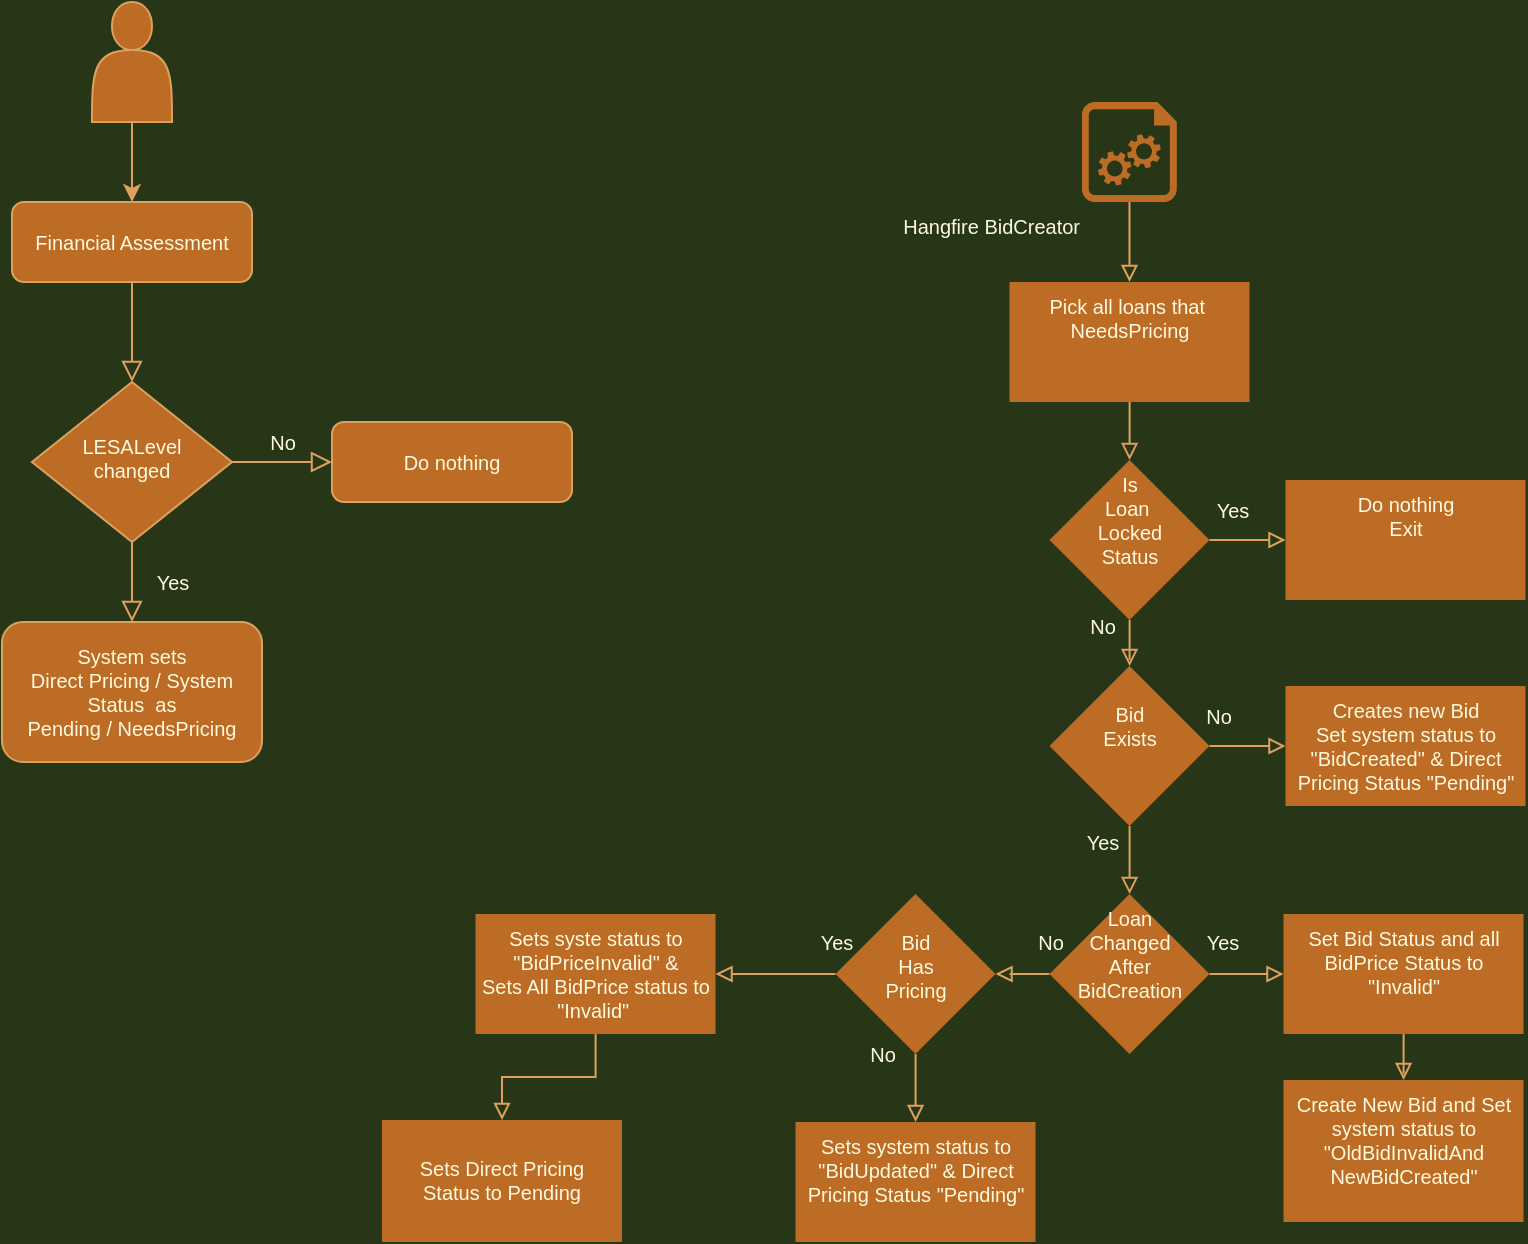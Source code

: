 <mxfile version="13.6.2" type="github">
  <diagram id="C5RBs43oDa-KdzZeNtuy" name="Page-1">
    <mxGraphModel dx="1422" dy="794" grid="1" gridSize="10" guides="1" tooltips="1" connect="1" arrows="1" fold="1" page="1" pageScale="1" pageWidth="827" pageHeight="1169" background="#283618" math="0" shadow="0">
      <root>
        <mxCell id="WIyWlLk6GJQsqaUBKTNV-0" />
        <mxCell id="WIyWlLk6GJQsqaUBKTNV-1" parent="WIyWlLk6GJQsqaUBKTNV-0" />
        <mxCell id="WIyWlLk6GJQsqaUBKTNV-2" value="" style="rounded=0;html=1;jettySize=auto;orthogonalLoop=1;fontSize=10;endArrow=block;endFill=0;endSize=8;strokeWidth=1;shadow=0;labelBackgroundColor=none;edgeStyle=orthogonalEdgeStyle;strokeColor=#DDA15E;fontColor=#FEFAE0;" parent="WIyWlLk6GJQsqaUBKTNV-1" source="WIyWlLk6GJQsqaUBKTNV-3" target="WIyWlLk6GJQsqaUBKTNV-6" edge="1">
          <mxGeometry relative="1" as="geometry" />
        </mxCell>
        <mxCell id="WIyWlLk6GJQsqaUBKTNV-3" value="Financial Assessment" style="rounded=1;whiteSpace=wrap;html=1;fontSize=10;glass=0;strokeWidth=1;shadow=0;fillColor=#BC6C25;strokeColor=#DDA15E;fontColor=#FEFAE0;" parent="WIyWlLk6GJQsqaUBKTNV-1" vertex="1">
          <mxGeometry x="25" y="133" width="120" height="40" as="geometry" />
        </mxCell>
        <mxCell id="WIyWlLk6GJQsqaUBKTNV-4" value="Yes" style="rounded=0;html=1;jettySize=auto;orthogonalLoop=1;fontSize=10;endArrow=block;endFill=0;endSize=8;strokeWidth=1;shadow=0;labelBackgroundColor=none;edgeStyle=orthogonalEdgeStyle;entryX=0.5;entryY=0;entryDx=0;entryDy=0;strokeColor=#DDA15E;fontColor=#FEFAE0;" parent="WIyWlLk6GJQsqaUBKTNV-1" source="WIyWlLk6GJQsqaUBKTNV-6" target="WIyWlLk6GJQsqaUBKTNV-11" edge="1">
          <mxGeometry y="20" relative="1" as="geometry">
            <mxPoint as="offset" />
            <mxPoint x="85" y="343" as="targetPoint" />
          </mxGeometry>
        </mxCell>
        <mxCell id="WIyWlLk6GJQsqaUBKTNV-5" value="No" style="edgeStyle=orthogonalEdgeStyle;rounded=0;html=1;jettySize=auto;orthogonalLoop=1;fontSize=10;endArrow=block;endFill=0;endSize=8;strokeWidth=1;shadow=0;labelBackgroundColor=none;strokeColor=#DDA15E;fontColor=#FEFAE0;" parent="WIyWlLk6GJQsqaUBKTNV-1" source="WIyWlLk6GJQsqaUBKTNV-6" target="WIyWlLk6GJQsqaUBKTNV-7" edge="1">
          <mxGeometry y="10" relative="1" as="geometry">
            <mxPoint as="offset" />
          </mxGeometry>
        </mxCell>
        <mxCell id="WIyWlLk6GJQsqaUBKTNV-6" value="LESALevel changed" style="rhombus;whiteSpace=wrap;html=1;shadow=0;fontFamily=Helvetica;fontSize=10;align=center;strokeWidth=1;spacing=6;spacingTop=-4;fillColor=#BC6C25;strokeColor=#DDA15E;fontColor=#FEFAE0;" parent="WIyWlLk6GJQsqaUBKTNV-1" vertex="1">
          <mxGeometry x="35" y="223" width="100" height="80" as="geometry" />
        </mxCell>
        <mxCell id="WIyWlLk6GJQsqaUBKTNV-7" value="Do nothing" style="rounded=1;whiteSpace=wrap;html=1;fontSize=10;glass=0;strokeWidth=1;shadow=0;fillColor=#BC6C25;strokeColor=#DDA15E;fontColor=#FEFAE0;" parent="WIyWlLk6GJQsqaUBKTNV-1" vertex="1">
          <mxGeometry x="185" y="243" width="120" height="40" as="geometry" />
        </mxCell>
        <mxCell id="WIyWlLk6GJQsqaUBKTNV-11" value="System sets&lt;br style=&quot;font-size: 10px;&quot;&gt;Direct Pricing / System Status&amp;nbsp; as&lt;br style=&quot;font-size: 10px;&quot;&gt;Pending / NeedsPricing" style="rounded=1;whiteSpace=wrap;html=1;fontSize=10;glass=0;strokeWidth=1;shadow=0;fillColor=#BC6C25;strokeColor=#DDA15E;fontColor=#FEFAE0;" parent="WIyWlLk6GJQsqaUBKTNV-1" vertex="1">
          <mxGeometry x="20" y="343" width="130" height="70" as="geometry" />
        </mxCell>
        <mxCell id="ukAXMG-o9yHxo5wVozn--3" value="Hangfire BidCreator" style="verticalLabelPosition=bottom;html=1;verticalAlign=top;align=right;strokeColor=none;fillColor=#BC6C25;shape=mxgraph.azure.startup_task;pointerEvents=1;labelPosition=left;fontColor=#FEFAE0;fontSize=10;" vertex="1" parent="WIyWlLk6GJQsqaUBKTNV-1">
          <mxGeometry x="560" y="83" width="47.5" height="50" as="geometry" />
        </mxCell>
        <mxCell id="ukAXMG-o9yHxo5wVozn--7" value="" style="edgeStyle=orthogonalEdgeStyle;rounded=0;orthogonalLoop=1;jettySize=auto;html=1;endArrow=block;endFill=0;exitX=0.5;exitY=1;exitDx=0;exitDy=0;exitPerimeter=0;strokeColor=#DDA15E;fontColor=#FEFAE0;labelBackgroundColor=#283618;fontSize=10;" edge="1" parent="WIyWlLk6GJQsqaUBKTNV-1" source="ukAXMG-o9yHxo5wVozn--3" target="ukAXMG-o9yHxo5wVozn--6">
          <mxGeometry relative="1" as="geometry">
            <mxPoint x="583.8" y="268" as="sourcePoint" />
          </mxGeometry>
        </mxCell>
        <mxCell id="ukAXMG-o9yHxo5wVozn--9" value="" style="edgeStyle=orthogonalEdgeStyle;rounded=0;orthogonalLoop=1;jettySize=auto;html=1;endArrow=block;endFill=0;strokeColor=#DDA15E;fontColor=#FEFAE0;labelBackgroundColor=#283618;fontSize=10;" edge="1" parent="WIyWlLk6GJQsqaUBKTNV-1" source="ukAXMG-o9yHxo5wVozn--6" target="ukAXMG-o9yHxo5wVozn--8">
          <mxGeometry relative="1" as="geometry" />
        </mxCell>
        <mxCell id="ukAXMG-o9yHxo5wVozn--6" value="Pick all loans that&amp;nbsp; NeedsPricing" style="whiteSpace=wrap;html=1;verticalAlign=top;strokeColor=none;fillColor=#BC6C25;fontColor=#FEFAE0;fontSize=10;" vertex="1" parent="WIyWlLk6GJQsqaUBKTNV-1">
          <mxGeometry x="523.75" y="173" width="120" height="60" as="geometry" />
        </mxCell>
        <mxCell id="ukAXMG-o9yHxo5wVozn--11" value="Yes" style="edgeStyle=orthogonalEdgeStyle;rounded=0;orthogonalLoop=1;jettySize=auto;html=1;endArrow=block;endFill=0;strokeColor=#DDA15E;fontColor=#FEFAE0;labelBackgroundColor=#283618;fontSize=10;" edge="1" parent="WIyWlLk6GJQsqaUBKTNV-1" source="ukAXMG-o9yHxo5wVozn--8" target="ukAXMG-o9yHxo5wVozn--10">
          <mxGeometry x="-0.458" y="15" relative="1" as="geometry">
            <mxPoint as="offset" />
          </mxGeometry>
        </mxCell>
        <mxCell id="ukAXMG-o9yHxo5wVozn--13" value="No" style="edgeStyle=orthogonalEdgeStyle;rounded=0;orthogonalLoop=1;jettySize=auto;html=1;endArrow=block;endFill=0;strokeColor=#DDA15E;fontColor=#FEFAE0;labelBackgroundColor=#283618;fontSize=10;" edge="1" parent="WIyWlLk6GJQsqaUBKTNV-1" source="ukAXMG-o9yHxo5wVozn--8" target="ukAXMG-o9yHxo5wVozn--12">
          <mxGeometry x="-0.875" y="-14" relative="1" as="geometry">
            <mxPoint as="offset" />
          </mxGeometry>
        </mxCell>
        <mxCell id="ukAXMG-o9yHxo5wVozn--8" value="Is&lt;br style=&quot;font-size: 10px;&quot;&gt;Loan&amp;nbsp;&lt;br style=&quot;font-size: 10px;&quot;&gt;Locked&lt;br style=&quot;font-size: 10px;&quot;&gt;Status" style="rhombus;whiteSpace=wrap;html=1;verticalAlign=top;strokeColor=none;fillColor=#BC6C25;fontColor=#FEFAE0;fontSize=10;" vertex="1" parent="WIyWlLk6GJQsqaUBKTNV-1">
          <mxGeometry x="543.75" y="262" width="80" height="80" as="geometry" />
        </mxCell>
        <mxCell id="ukAXMG-o9yHxo5wVozn--10" value="Do nothing&lt;br style=&quot;font-size: 10px;&quot;&gt;Exit" style="whiteSpace=wrap;html=1;verticalAlign=top;strokeColor=none;fillColor=#BC6C25;fontColor=#FEFAE0;fontSize=10;" vertex="1" parent="WIyWlLk6GJQsqaUBKTNV-1">
          <mxGeometry x="661.75" y="272" width="120" height="60" as="geometry" />
        </mxCell>
        <mxCell id="ukAXMG-o9yHxo5wVozn--15" value="No" style="edgeStyle=orthogonalEdgeStyle;rounded=0;orthogonalLoop=1;jettySize=auto;html=1;endArrow=block;endFill=0;strokeColor=#DDA15E;fontColor=#FEFAE0;labelBackgroundColor=#283618;fontSize=10;" edge="1" parent="WIyWlLk6GJQsqaUBKTNV-1" source="ukAXMG-o9yHxo5wVozn--12" target="ukAXMG-o9yHxo5wVozn--14">
          <mxGeometry x="-0.792" y="15" relative="1" as="geometry">
            <mxPoint as="offset" />
          </mxGeometry>
        </mxCell>
        <mxCell id="ukAXMG-o9yHxo5wVozn--17" value="Yes" style="edgeStyle=orthogonalEdgeStyle;rounded=0;orthogonalLoop=1;jettySize=auto;html=1;endArrow=block;endFill=0;strokeColor=#DDA15E;fontColor=#FEFAE0;labelBackgroundColor=#283618;fontSize=10;" edge="1" parent="WIyWlLk6GJQsqaUBKTNV-1" source="ukAXMG-o9yHxo5wVozn--12" target="ukAXMG-o9yHxo5wVozn--16">
          <mxGeometry x="0.13" y="15" relative="1" as="geometry">
            <mxPoint x="-29" y="-6" as="offset" />
          </mxGeometry>
        </mxCell>
        <mxCell id="ukAXMG-o9yHxo5wVozn--12" value="&lt;br style=&quot;font-size: 10px;&quot;&gt;Bid&lt;br style=&quot;font-size: 10px;&quot;&gt;Exists" style="rhombus;whiteSpace=wrap;html=1;verticalAlign=top;strokeColor=none;fillColor=#BC6C25;fontColor=#FEFAE0;fontSize=10;" vertex="1" parent="WIyWlLk6GJQsqaUBKTNV-1">
          <mxGeometry x="543.75" y="365" width="80" height="80" as="geometry" />
        </mxCell>
        <mxCell id="ukAXMG-o9yHxo5wVozn--14" value="Creates new Bid&lt;br style=&quot;font-size: 10px&quot;&gt;Set system status to &quot;BidCreated&quot; &amp;amp; Direct Pricing Status &quot;Pending&quot;" style="whiteSpace=wrap;html=1;verticalAlign=top;strokeColor=none;fillColor=#BC6C25;fontColor=#FEFAE0;fontSize=10;" vertex="1" parent="WIyWlLk6GJQsqaUBKTNV-1">
          <mxGeometry x="661.75" y="375" width="120" height="60" as="geometry" />
        </mxCell>
        <mxCell id="ukAXMG-o9yHxo5wVozn--19" value="Yes" style="edgeStyle=orthogonalEdgeStyle;rounded=0;orthogonalLoop=1;jettySize=auto;html=1;endArrow=block;endFill=0;strokeColor=#DDA15E;fontColor=#FEFAE0;labelBackgroundColor=#283618;fontSize=10;" edge="1" parent="WIyWlLk6GJQsqaUBKTNV-1" source="ukAXMG-o9yHxo5wVozn--16" target="ukAXMG-o9yHxo5wVozn--18">
          <mxGeometry x="0.072" y="-19" relative="1" as="geometry">
            <mxPoint x="-11" y="-35" as="offset" />
          </mxGeometry>
        </mxCell>
        <mxCell id="ukAXMG-o9yHxo5wVozn--25" value="No" style="edgeStyle=orthogonalEdgeStyle;rounded=0;orthogonalLoop=1;jettySize=auto;html=1;endArrow=block;endFill=0;fontSize=10;strokeColor=#DDA15E;fontColor=#FEFAE0;labelBackgroundColor=#283618;" edge="1" parent="WIyWlLk6GJQsqaUBKTNV-1" source="ukAXMG-o9yHxo5wVozn--16" target="ukAXMG-o9yHxo5wVozn--24">
          <mxGeometry x="0.243" y="17" relative="1" as="geometry">
            <mxPoint x="7" y="-33" as="offset" />
          </mxGeometry>
        </mxCell>
        <mxCell id="ukAXMG-o9yHxo5wVozn--16" value="Loan&lt;br style=&quot;font-size: 10px;&quot;&gt;Changed&lt;br style=&quot;font-size: 10px;&quot;&gt;After&lt;br style=&quot;font-size: 10px;&quot;&gt;BidCreation" style="rhombus;whiteSpace=wrap;html=1;verticalAlign=top;strokeColor=none;fillColor=#BC6C25;fontSize=10;fontColor=#FEFAE0;" vertex="1" parent="WIyWlLk6GJQsqaUBKTNV-1">
          <mxGeometry x="543.75" y="479" width="80" height="80" as="geometry" />
        </mxCell>
        <mxCell id="ukAXMG-o9yHxo5wVozn--21" value="" style="edgeStyle=orthogonalEdgeStyle;rounded=0;orthogonalLoop=1;jettySize=auto;html=1;endArrow=block;endFill=0;strokeColor=#DDA15E;fontColor=#FEFAE0;labelBackgroundColor=#283618;fontSize=10;" edge="1" parent="WIyWlLk6GJQsqaUBKTNV-1" source="ukAXMG-o9yHxo5wVozn--18" target="ukAXMG-o9yHxo5wVozn--20">
          <mxGeometry relative="1" as="geometry" />
        </mxCell>
        <mxCell id="ukAXMG-o9yHxo5wVozn--18" value="Set Bid Status and all BidPrice Status to &quot;Invalid&quot;" style="whiteSpace=wrap;html=1;verticalAlign=top;strokeColor=none;fillColor=#BC6C25;fontColor=#FEFAE0;fontSize=10;" vertex="1" parent="WIyWlLk6GJQsqaUBKTNV-1">
          <mxGeometry x="660.75" y="489" width="120" height="60" as="geometry" />
        </mxCell>
        <mxCell id="ukAXMG-o9yHxo5wVozn--20" value="Create New Bid and Set system status to &quot;OldBidInvalidAnd&lt;br style=&quot;font-size: 10px;&quot;&gt;NewBidCreated&quot;" style="whiteSpace=wrap;html=1;verticalAlign=top;strokeColor=none;fillColor=#BC6C25;fontColor=#FEFAE0;fontSize=10;" vertex="1" parent="WIyWlLk6GJQsqaUBKTNV-1">
          <mxGeometry x="660.75" y="572" width="120" height="71" as="geometry" />
        </mxCell>
        <mxCell id="ukAXMG-o9yHxo5wVozn--27" value="Yes" style="edgeStyle=orthogonalEdgeStyle;rounded=0;orthogonalLoop=1;jettySize=auto;html=1;endArrow=block;endFill=0;fontSize=10;strokeColor=#DDA15E;fontColor=#FEFAE0;labelBackgroundColor=#283618;" edge="1" parent="WIyWlLk6GJQsqaUBKTNV-1" source="ukAXMG-o9yHxo5wVozn--24" target="ukAXMG-o9yHxo5wVozn--26">
          <mxGeometry x="-1" y="-16" relative="1" as="geometry">
            <mxPoint as="offset" />
          </mxGeometry>
        </mxCell>
        <mxCell id="ukAXMG-o9yHxo5wVozn--29" value="No" style="edgeStyle=orthogonalEdgeStyle;rounded=0;orthogonalLoop=1;jettySize=auto;html=1;endArrow=block;endFill=0;fontSize=10;strokeColor=#DDA15E;fontColor=#FEFAE0;labelBackgroundColor=#283618;" edge="1" parent="WIyWlLk6GJQsqaUBKTNV-1" source="ukAXMG-o9yHxo5wVozn--24" target="ukAXMG-o9yHxo5wVozn--28">
          <mxGeometry x="0.131" y="22" relative="1" as="geometry">
            <mxPoint x="-39" y="-14" as="offset" />
          </mxGeometry>
        </mxCell>
        <mxCell id="ukAXMG-o9yHxo5wVozn--24" value="&lt;br style=&quot;font-size: 10px;&quot;&gt;Bid&lt;br style=&quot;font-size: 10px;&quot;&gt;Has&lt;br style=&quot;font-size: 10px;&quot;&gt;Pricing" style="rhombus;whiteSpace=wrap;html=1;verticalAlign=top;strokeColor=none;fillColor=#BC6C25;fontSize=10;fontColor=#FEFAE0;" vertex="1" parent="WIyWlLk6GJQsqaUBKTNV-1">
          <mxGeometry x="436.75" y="479" width="80" height="80" as="geometry" />
        </mxCell>
        <mxCell id="ukAXMG-o9yHxo5wVozn--31" value="" style="edgeStyle=orthogonalEdgeStyle;rounded=0;orthogonalLoop=1;jettySize=auto;html=1;endArrow=block;endFill=0;fontSize=10;strokeColor=#DDA15E;fontColor=#FEFAE0;labelBackgroundColor=#283618;" edge="1" parent="WIyWlLk6GJQsqaUBKTNV-1" source="ukAXMG-o9yHxo5wVozn--26" target="ukAXMG-o9yHxo5wVozn--30">
          <mxGeometry relative="1" as="geometry" />
        </mxCell>
        <mxCell id="ukAXMG-o9yHxo5wVozn--26" value="Sets syste status to &quot;BidPriceInvalid&quot; &amp;amp; &lt;br style=&quot;font-size: 10px;&quot;&gt;Sets All BidPrice status to &quot;Invalid&quot;&amp;nbsp;" style="whiteSpace=wrap;html=1;fontSize=10;verticalAlign=top;strokeColor=none;fillColor=#BC6C25;fontColor=#FEFAE0;" vertex="1" parent="WIyWlLk6GJQsqaUBKTNV-1">
          <mxGeometry x="256.75" y="489" width="120" height="60" as="geometry" />
        </mxCell>
        <mxCell id="ukAXMG-o9yHxo5wVozn--28" value="Sets system status to &quot;BidUpdated&quot; &amp;amp; Direct Pricing Status &quot;Pending&quot;" style="whiteSpace=wrap;html=1;fontSize=10;verticalAlign=top;strokeColor=none;fillColor=#BC6C25;fontColor=#FEFAE0;" vertex="1" parent="WIyWlLk6GJQsqaUBKTNV-1">
          <mxGeometry x="416.75" y="593" width="120" height="60" as="geometry" />
        </mxCell>
        <mxCell id="ukAXMG-o9yHxo5wVozn--30" value="&lt;br style=&quot;font-size: 10px&quot;&gt;Sets Direct Pricing &lt;br&gt;Status to Pending" style="whiteSpace=wrap;html=1;fontSize=10;verticalAlign=top;strokeColor=none;fillColor=#BC6C25;fontColor=#FEFAE0;" vertex="1" parent="WIyWlLk6GJQsqaUBKTNV-1">
          <mxGeometry x="210" y="592" width="120" height="61" as="geometry" />
        </mxCell>
        <mxCell id="ukAXMG-o9yHxo5wVozn--43" style="edgeStyle=orthogonalEdgeStyle;curved=0;rounded=1;sketch=0;orthogonalLoop=1;jettySize=auto;html=1;strokeColor=#DDA15E;fillColor=#BC6C25;fontSize=10;fontColor=#FEFAE0;entryX=0.5;entryY=0;entryDx=0;entryDy=0;" edge="1" parent="WIyWlLk6GJQsqaUBKTNV-1" source="ukAXMG-o9yHxo5wVozn--42" target="WIyWlLk6GJQsqaUBKTNV-3">
          <mxGeometry relative="1" as="geometry">
            <mxPoint x="85" y="123" as="targetPoint" />
          </mxGeometry>
        </mxCell>
        <mxCell id="ukAXMG-o9yHxo5wVozn--42" value="" style="shape=actor;whiteSpace=wrap;html=1;rounded=0;sketch=0;strokeColor=#DDA15E;fillColor=#BC6C25;fontSize=10;fontColor=#FEFAE0;" vertex="1" parent="WIyWlLk6GJQsqaUBKTNV-1">
          <mxGeometry x="65" y="33" width="40" height="60" as="geometry" />
        </mxCell>
      </root>
    </mxGraphModel>
  </diagram>
</mxfile>
